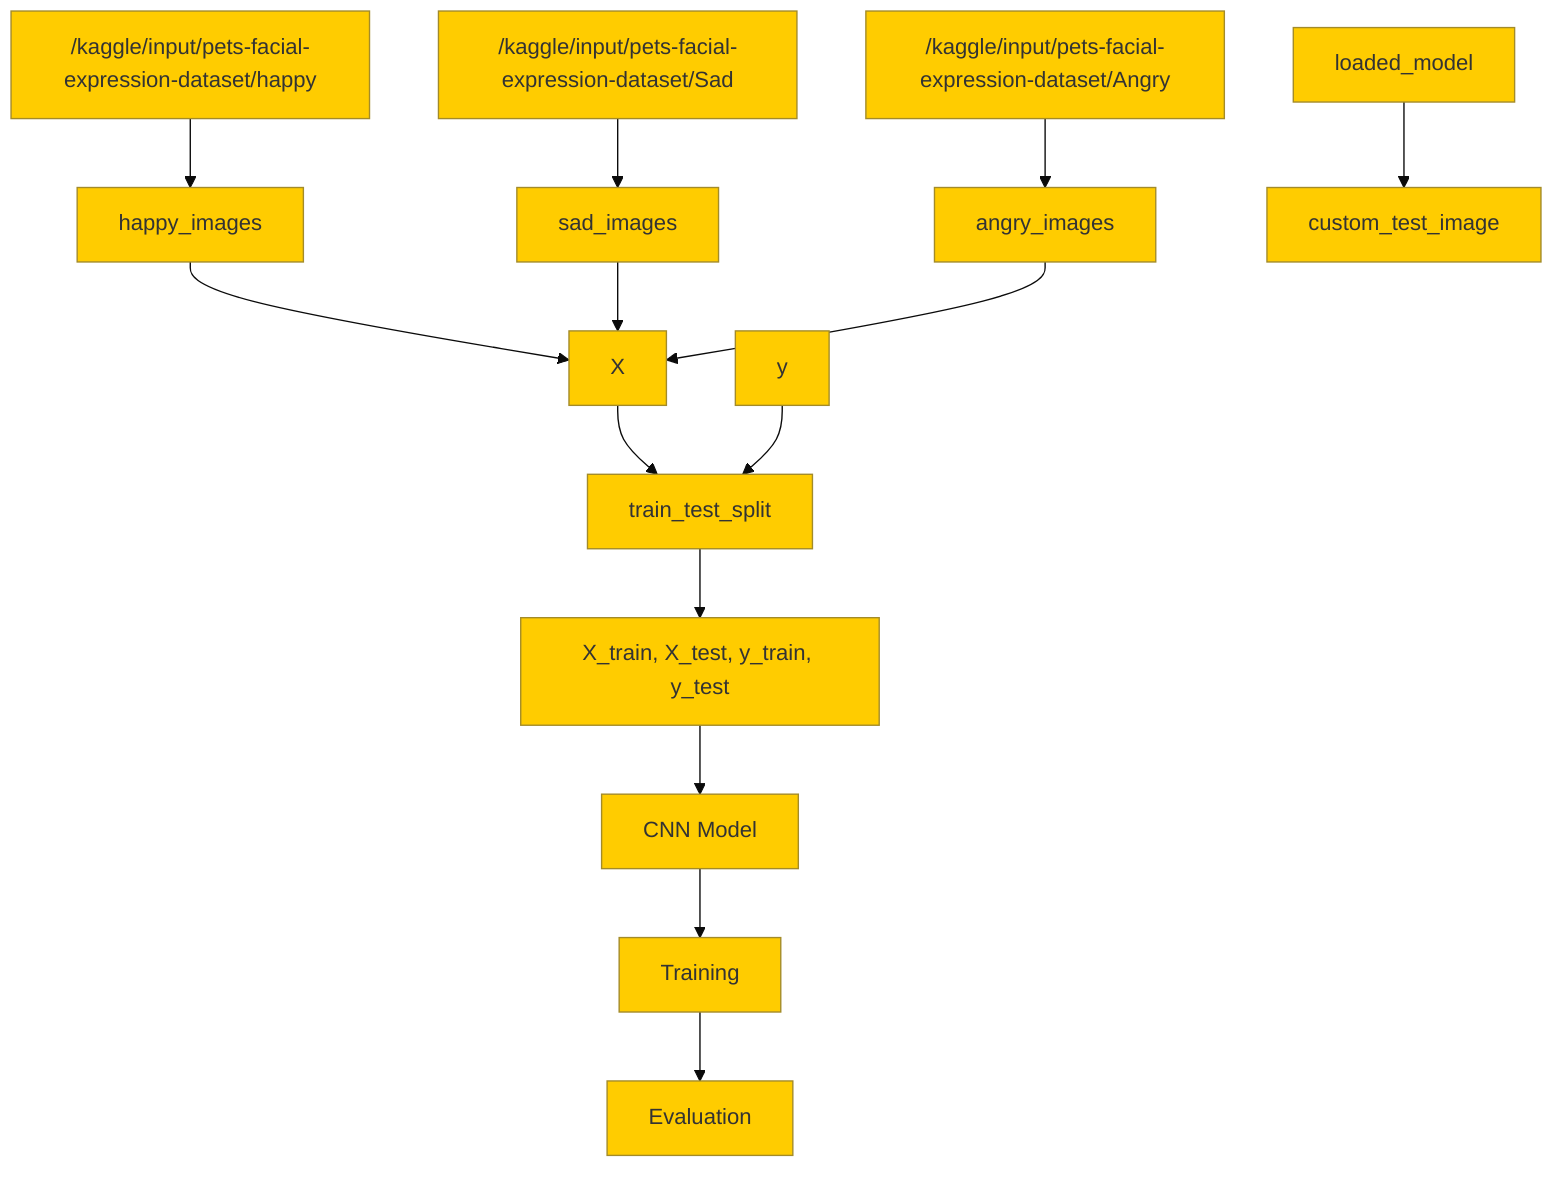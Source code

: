 %%{
  init: {
    'theme': 'base',
    'themeVariables': {
      'primaryColor': '#ffcc00',
      'edgeLabelBackground':'#ffffff',
      'tertiaryColor': '#ffffe0'
    }
  }
}%%
flowchart TD
    A["/kaggle/input/pets-facial-expression-dataset/happy"]
    %% Represents the happy data source.
    B["/kaggle/input/pets-facial-expression-dataset/Sad"]
    %% Represents the sad data source.
    C["/kaggle/input/pets-facial-expression-dataset/Angry"]
    %% Represents the angry data source.
    D["happy_images"]
    %% Images loaded and preprocessed from happy dataset.
    E["sad_images"]
    %% Images loaded and preprocessed from sad dataset.
    F["angry_images"]
    %% Images loaded and preprocessed from angry dataset.
    G["X"]
    %% Combined dataset from all categories.
    H["y"]
    %% One-hot encoded labels.
    I["train_test_split"]
    %% Process splitting data into training and testing.
    J["X_train, X_test, y_train, y_test"]
    %% Training and testing data separation.
    K["CNN Model"]
    %% Convolutional Neural Network Model setup.
    L["Training"]
    %% Model training process.
    M["Evaluation"]
    %% Evaluate the model's performance.
    N["loaded_model"]
    %% Loaded model for predictions.
    O["custom_test_image"]
    %% Image loaded for testing predictions.

    A --> D
    B --> E
    C --> F
    D --> G
    E --> G
    F --> G
    G --> I
    H --> I
    I --> J
    J --> K
    K --> L
    L --> M
    N --> O